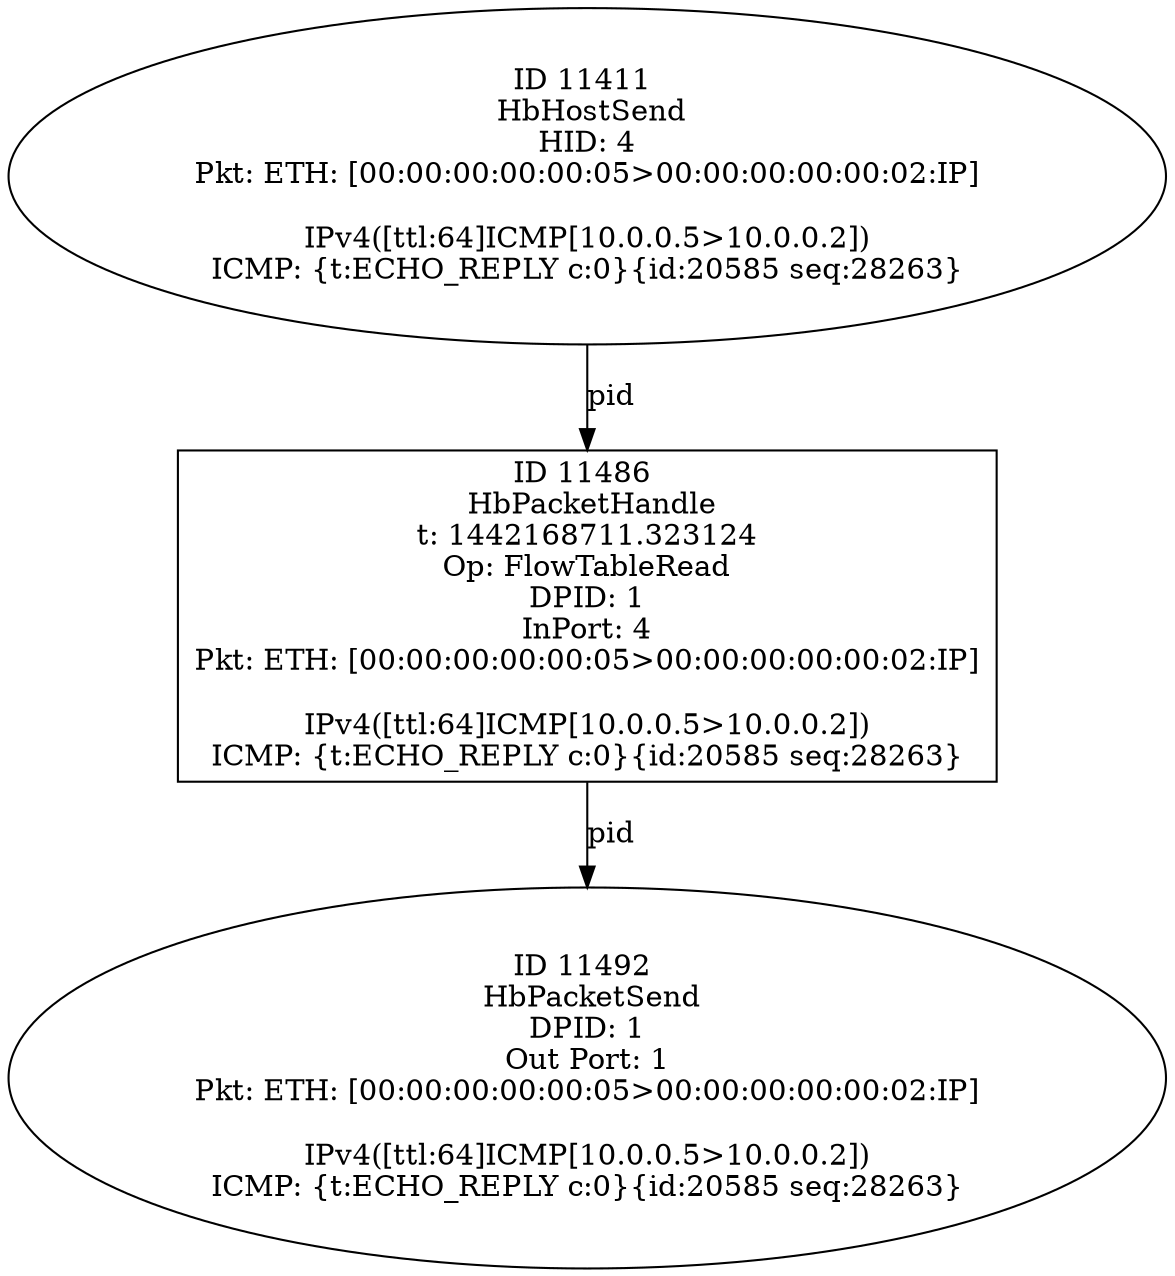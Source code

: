 strict digraph G {
11411 [shape=oval, event=<hb_events.HbHostSend object at 0x109366450>, label="ID 11411 
 HbHostSend
HID: 4
Pkt: ETH: [00:00:00:00:00:05>00:00:00:00:00:02:IP]

IPv4([ttl:64]ICMP[10.0.0.5>10.0.0.2])
ICMP: {t:ECHO_REPLY c:0}{id:20585 seq:28263}"];
11492 [shape=oval, event=<hb_events.HbPacketSend object at 0x1093ae610>, label="ID 11492 
 HbPacketSend
DPID: 1
Out Port: 1
Pkt: ETH: [00:00:00:00:00:05>00:00:00:00:00:02:IP]

IPv4([ttl:64]ICMP[10.0.0.5>10.0.0.2])
ICMP: {t:ECHO_REPLY c:0}{id:20585 seq:28263}"];
11486 [shape=box, event=<hb_events.HbPacketHandle object at 0x1093ae250>, label="ID 11486 
 HbPacketHandle
t: 1442168711.323124
Op: FlowTableRead
DPID: 1
InPort: 4
Pkt: ETH: [00:00:00:00:00:05>00:00:00:00:00:02:IP]

IPv4([ttl:64]ICMP[10.0.0.5>10.0.0.2])
ICMP: {t:ECHO_REPLY c:0}{id:20585 seq:28263}"];
11411 -> 11486  [rel=pid, label=pid];
11486 -> 11492  [rel=pid, label=pid];
}
